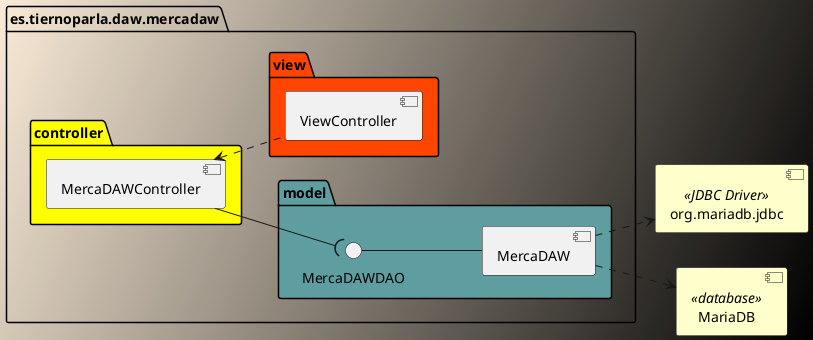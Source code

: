 @startuml Diagrama de Componentes
skinparam BackgroundColor antiquewhite/black
allow_mixing
set namespaceSeparator none
left to right direction

package es.tiernoparla.daw.mercadaw{

    package model #CadetBlue{
        component MercaDAW as mi {

        }

        () MercaDAWDAO as md

        md -- mi
    }



    package controller #Yellow{
        component MercaDAWController as mc {

        }
    }

    package view #OrangeRed{
        component ViewController as vc {

        }
    }

}

component "org.mariadb.jdbc" <<JDBC Driver>> as jdbc #BUSINESS{
    
}

component "MariaDB" <<database>> #BUSINESS{
    
}

mc <.. vc

mi ..> MariaDB

mi ..> jdbc

mc --( md


@enduml